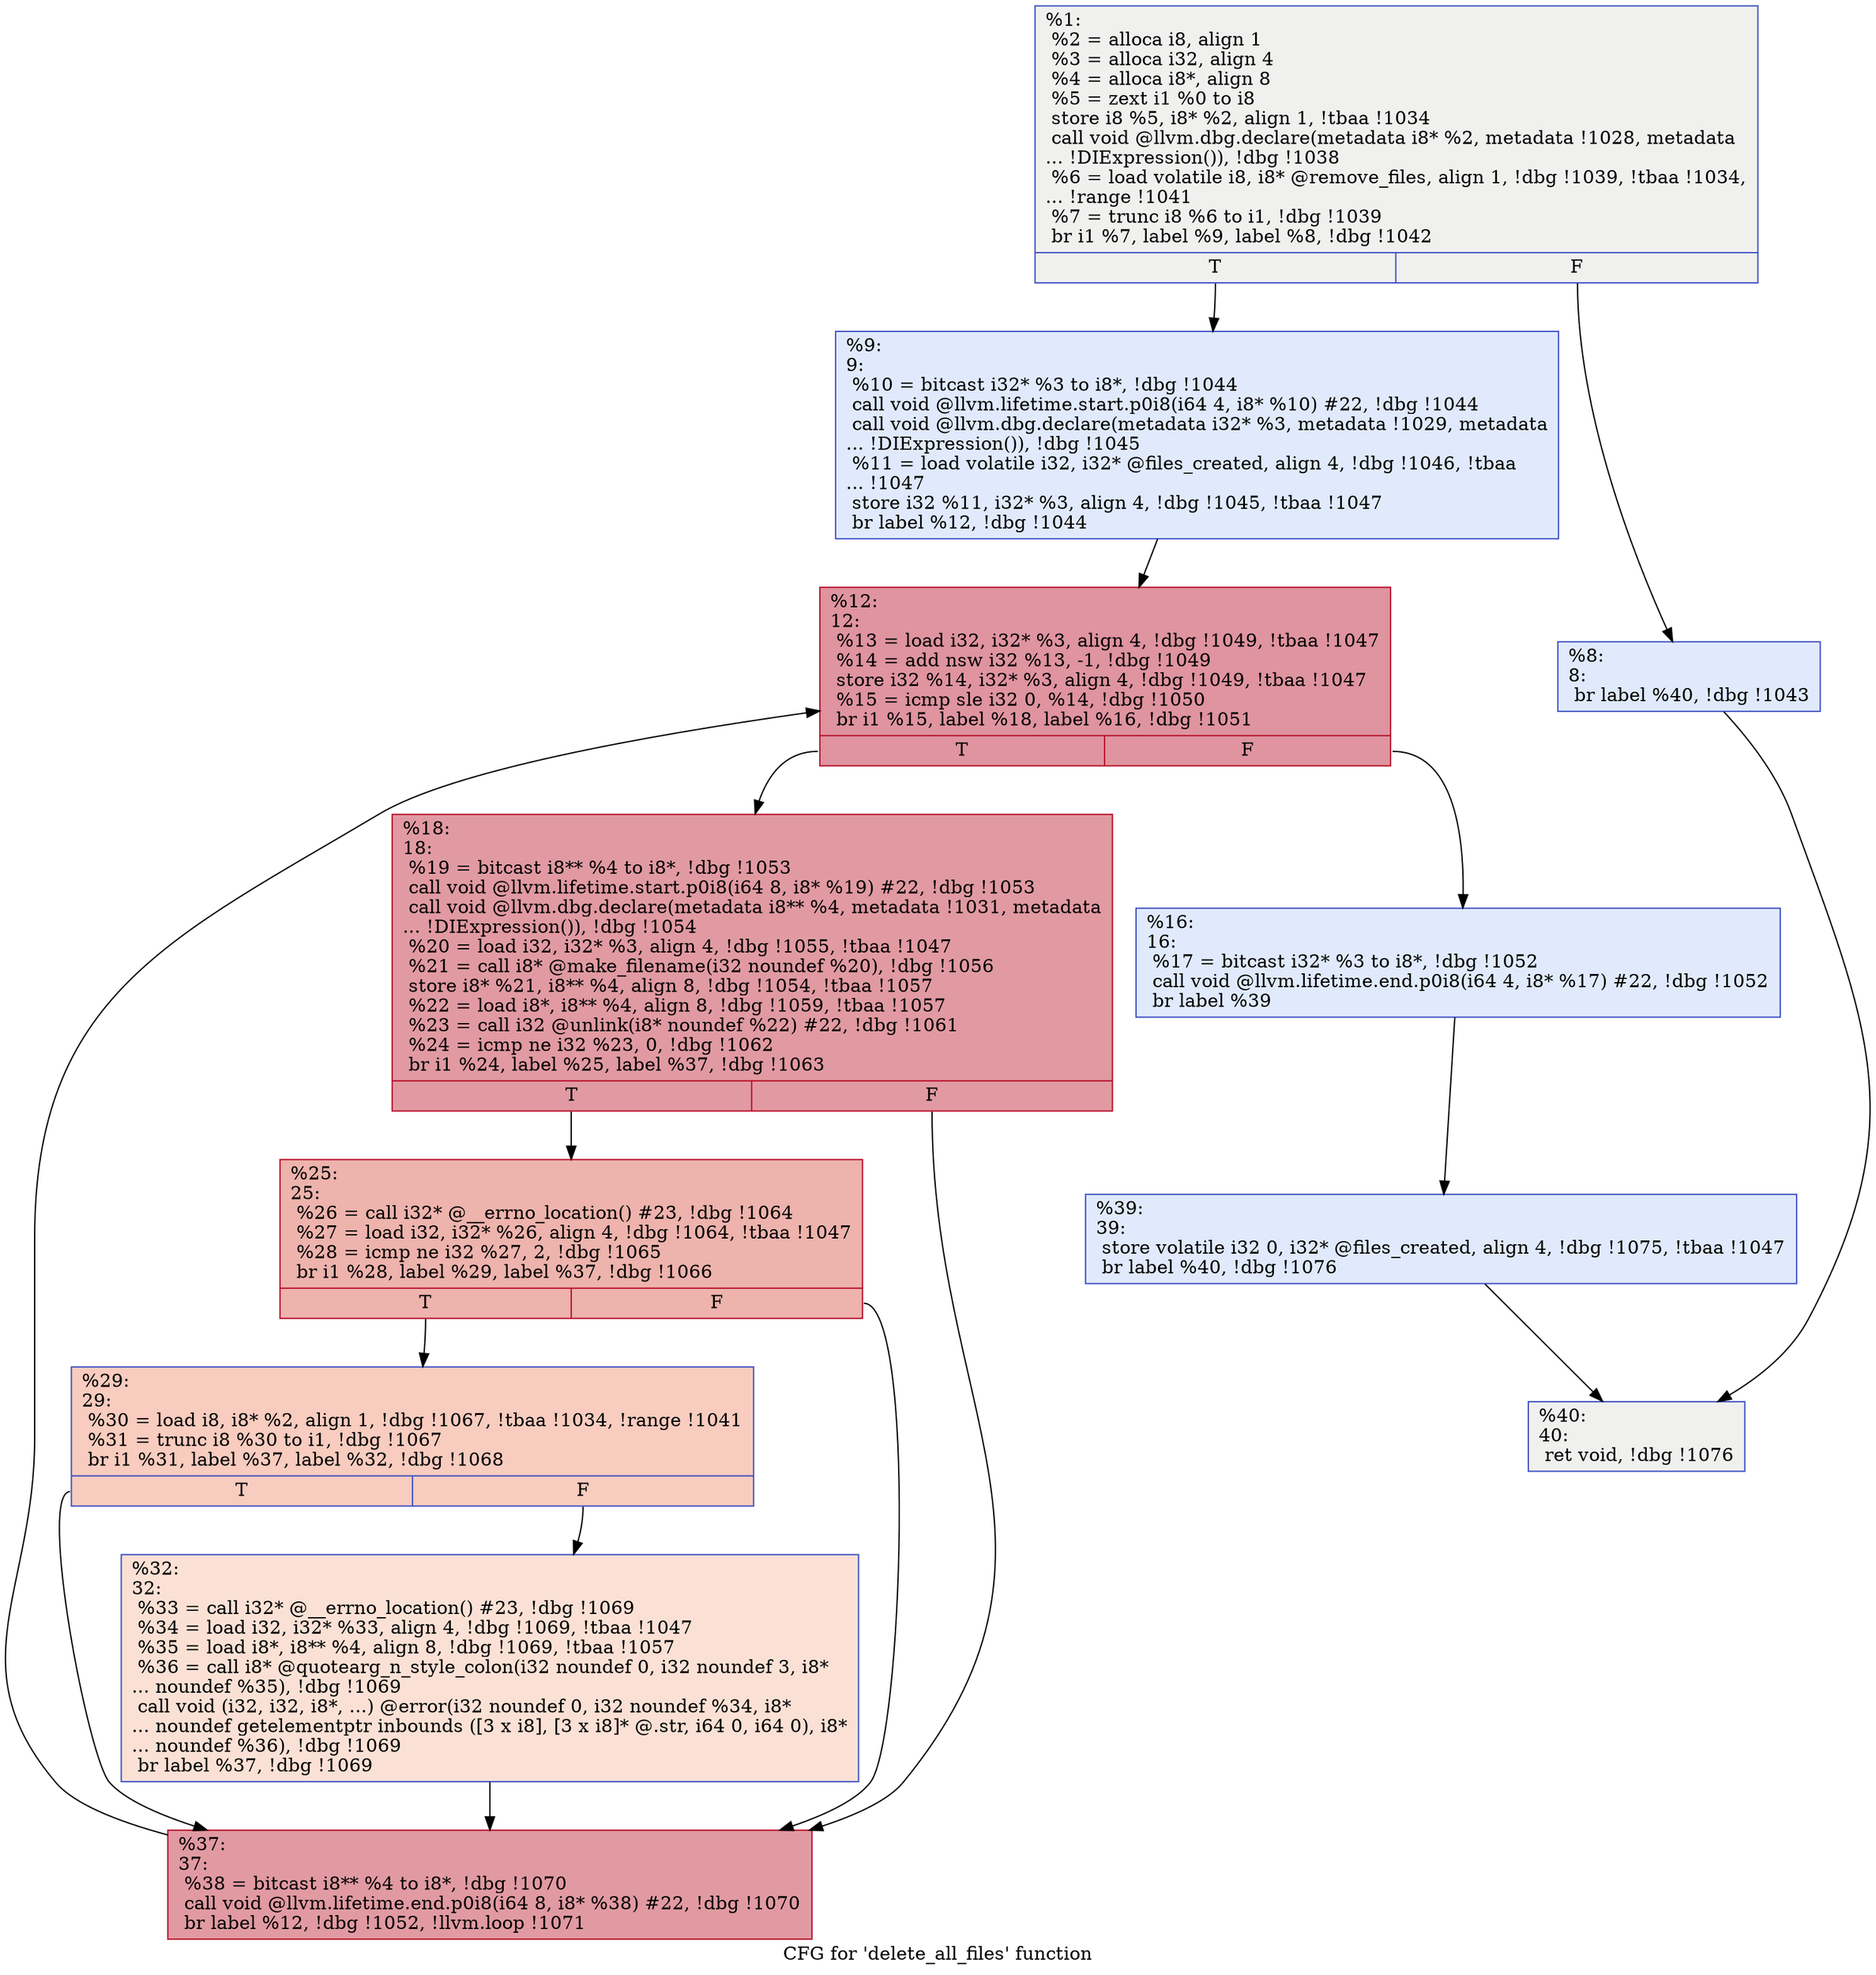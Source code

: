 digraph "CFG for 'delete_all_files' function" {
	label="CFG for 'delete_all_files' function";

	Node0x232bc90 [shape=record,color="#3d50c3ff", style=filled, fillcolor="#dedcdb70",label="{%1:\l  %2 = alloca i8, align 1\l  %3 = alloca i32, align 4\l  %4 = alloca i8*, align 8\l  %5 = zext i1 %0 to i8\l  store i8 %5, i8* %2, align 1, !tbaa !1034\l  call void @llvm.dbg.declare(metadata i8* %2, metadata !1028, metadata\l... !DIExpression()), !dbg !1038\l  %6 = load volatile i8, i8* @remove_files, align 1, !dbg !1039, !tbaa !1034,\l... !range !1041\l  %7 = trunc i8 %6 to i1, !dbg !1039\l  br i1 %7, label %9, label %8, !dbg !1042\l|{<s0>T|<s1>F}}"];
	Node0x232bc90:s0 -> Node0x2324a60;
	Node0x232bc90:s1 -> Node0x2324a10;
	Node0x2324a10 [shape=record,color="#3d50c3ff", style=filled, fillcolor="#b9d0f970",label="{%8:\l8:                                                \l  br label %40, !dbg !1043\l}"];
	Node0x2324a10 -> Node0x2324d30;
	Node0x2324a60 [shape=record,color="#3d50c3ff", style=filled, fillcolor="#b9d0f970",label="{%9:\l9:                                                \l  %10 = bitcast i32* %3 to i8*, !dbg !1044\l  call void @llvm.lifetime.start.p0i8(i64 4, i8* %10) #22, !dbg !1044\l  call void @llvm.dbg.declare(metadata i32* %3, metadata !1029, metadata\l... !DIExpression()), !dbg !1045\l  %11 = load volatile i32, i32* @files_created, align 4, !dbg !1046, !tbaa\l... !1047\l  store i32 %11, i32* %3, align 4, !dbg !1045, !tbaa !1047\l  br label %12, !dbg !1044\l}"];
	Node0x2324a60 -> Node0x2324ab0;
	Node0x2324ab0 [shape=record,color="#b70d28ff", style=filled, fillcolor="#b70d2870",label="{%12:\l12:                                               \l  %13 = load i32, i32* %3, align 4, !dbg !1049, !tbaa !1047\l  %14 = add nsw i32 %13, -1, !dbg !1049\l  store i32 %14, i32* %3, align 4, !dbg !1049, !tbaa !1047\l  %15 = icmp sle i32 0, %14, !dbg !1050\l  br i1 %15, label %18, label %16, !dbg !1051\l|{<s0>T|<s1>F}}"];
	Node0x2324ab0:s0 -> Node0x2324b50;
	Node0x2324ab0:s1 -> Node0x2324b00;
	Node0x2324b00 [shape=record,color="#3d50c3ff", style=filled, fillcolor="#b9d0f970",label="{%16:\l16:                                               \l  %17 = bitcast i32* %3 to i8*, !dbg !1052\l  call void @llvm.lifetime.end.p0i8(i64 4, i8* %17) #22, !dbg !1052\l  br label %39\l}"];
	Node0x2324b00 -> Node0x2324ce0;
	Node0x2324b50 [shape=record,color="#b70d28ff", style=filled, fillcolor="#bb1b2c70",label="{%18:\l18:                                               \l  %19 = bitcast i8** %4 to i8*, !dbg !1053\l  call void @llvm.lifetime.start.p0i8(i64 8, i8* %19) #22, !dbg !1053\l  call void @llvm.dbg.declare(metadata i8** %4, metadata !1031, metadata\l... !DIExpression()), !dbg !1054\l  %20 = load i32, i32* %3, align 4, !dbg !1055, !tbaa !1047\l  %21 = call i8* @make_filename(i32 noundef %20), !dbg !1056\l  store i8* %21, i8** %4, align 8, !dbg !1054, !tbaa !1057\l  %22 = load i8*, i8** %4, align 8, !dbg !1059, !tbaa !1057\l  %23 = call i32 @unlink(i8* noundef %22) #22, !dbg !1061\l  %24 = icmp ne i32 %23, 0, !dbg !1062\l  br i1 %24, label %25, label %37, !dbg !1063\l|{<s0>T|<s1>F}}"];
	Node0x2324b50:s0 -> Node0x2324ba0;
	Node0x2324b50:s1 -> Node0x2324c90;
	Node0x2324ba0 [shape=record,color="#b70d28ff", style=filled, fillcolor="#d6524470",label="{%25:\l25:                                               \l  %26 = call i32* @__errno_location() #23, !dbg !1064\l  %27 = load i32, i32* %26, align 4, !dbg !1064, !tbaa !1047\l  %28 = icmp ne i32 %27, 2, !dbg !1065\l  br i1 %28, label %29, label %37, !dbg !1066\l|{<s0>T|<s1>F}}"];
	Node0x2324ba0:s0 -> Node0x2324bf0;
	Node0x2324ba0:s1 -> Node0x2324c90;
	Node0x2324bf0 [shape=record,color="#3d50c3ff", style=filled, fillcolor="#f08b6e70",label="{%29:\l29:                                               \l  %30 = load i8, i8* %2, align 1, !dbg !1067, !tbaa !1034, !range !1041\l  %31 = trunc i8 %30 to i1, !dbg !1067\l  br i1 %31, label %37, label %32, !dbg !1068\l|{<s0>T|<s1>F}}"];
	Node0x2324bf0:s0 -> Node0x2324c90;
	Node0x2324bf0:s1 -> Node0x2324c40;
	Node0x2324c40 [shape=record,color="#3d50c3ff", style=filled, fillcolor="#f7bca170",label="{%32:\l32:                                               \l  %33 = call i32* @__errno_location() #23, !dbg !1069\l  %34 = load i32, i32* %33, align 4, !dbg !1069, !tbaa !1047\l  %35 = load i8*, i8** %4, align 8, !dbg !1069, !tbaa !1057\l  %36 = call i8* @quotearg_n_style_colon(i32 noundef 0, i32 noundef 3, i8*\l... noundef %35), !dbg !1069\l  call void (i32, i32, i8*, ...) @error(i32 noundef 0, i32 noundef %34, i8*\l... noundef getelementptr inbounds ([3 x i8], [3 x i8]* @.str, i64 0, i64 0), i8*\l... noundef %36), !dbg !1069\l  br label %37, !dbg !1069\l}"];
	Node0x2324c40 -> Node0x2324c90;
	Node0x2324c90 [shape=record,color="#b70d28ff", style=filled, fillcolor="#bb1b2c70",label="{%37:\l37:                                               \l  %38 = bitcast i8** %4 to i8*, !dbg !1070\l  call void @llvm.lifetime.end.p0i8(i64 8, i8* %38) #22, !dbg !1070\l  br label %12, !dbg !1052, !llvm.loop !1071\l}"];
	Node0x2324c90 -> Node0x2324ab0;
	Node0x2324ce0 [shape=record,color="#3d50c3ff", style=filled, fillcolor="#b9d0f970",label="{%39:\l39:                                               \l  store volatile i32 0, i32* @files_created, align 4, !dbg !1075, !tbaa !1047\l  br label %40, !dbg !1076\l}"];
	Node0x2324ce0 -> Node0x2324d30;
	Node0x2324d30 [shape=record,color="#3d50c3ff", style=filled, fillcolor="#dedcdb70",label="{%40:\l40:                                               \l  ret void, !dbg !1076\l}"];
}
